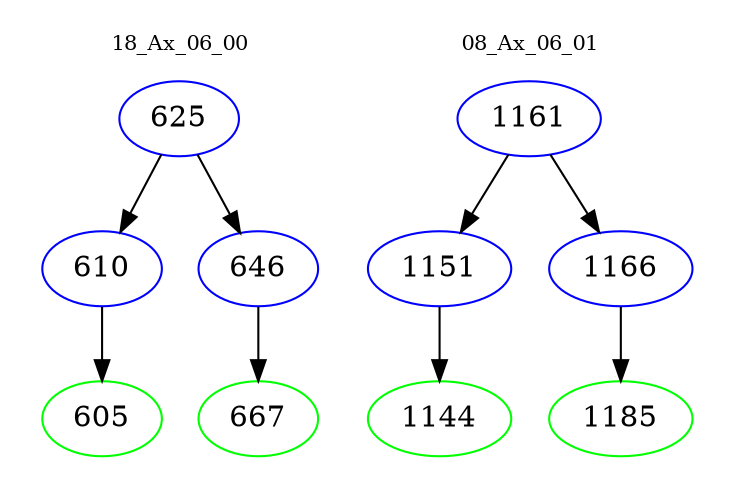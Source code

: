 digraph{
subgraph cluster_0 {
color = white
label = "18_Ax_06_00";
fontsize=10;
T0_625 [label="625", color="blue"]
T0_625 -> T0_610 [color="black"]
T0_610 [label="610", color="blue"]
T0_610 -> T0_605 [color="black"]
T0_605 [label="605", color="green"]
T0_625 -> T0_646 [color="black"]
T0_646 [label="646", color="blue"]
T0_646 -> T0_667 [color="black"]
T0_667 [label="667", color="green"]
}
subgraph cluster_1 {
color = white
label = "08_Ax_06_01";
fontsize=10;
T1_1161 [label="1161", color="blue"]
T1_1161 -> T1_1151 [color="black"]
T1_1151 [label="1151", color="blue"]
T1_1151 -> T1_1144 [color="black"]
T1_1144 [label="1144", color="green"]
T1_1161 -> T1_1166 [color="black"]
T1_1166 [label="1166", color="blue"]
T1_1166 -> T1_1185 [color="black"]
T1_1185 [label="1185", color="green"]
}
}
